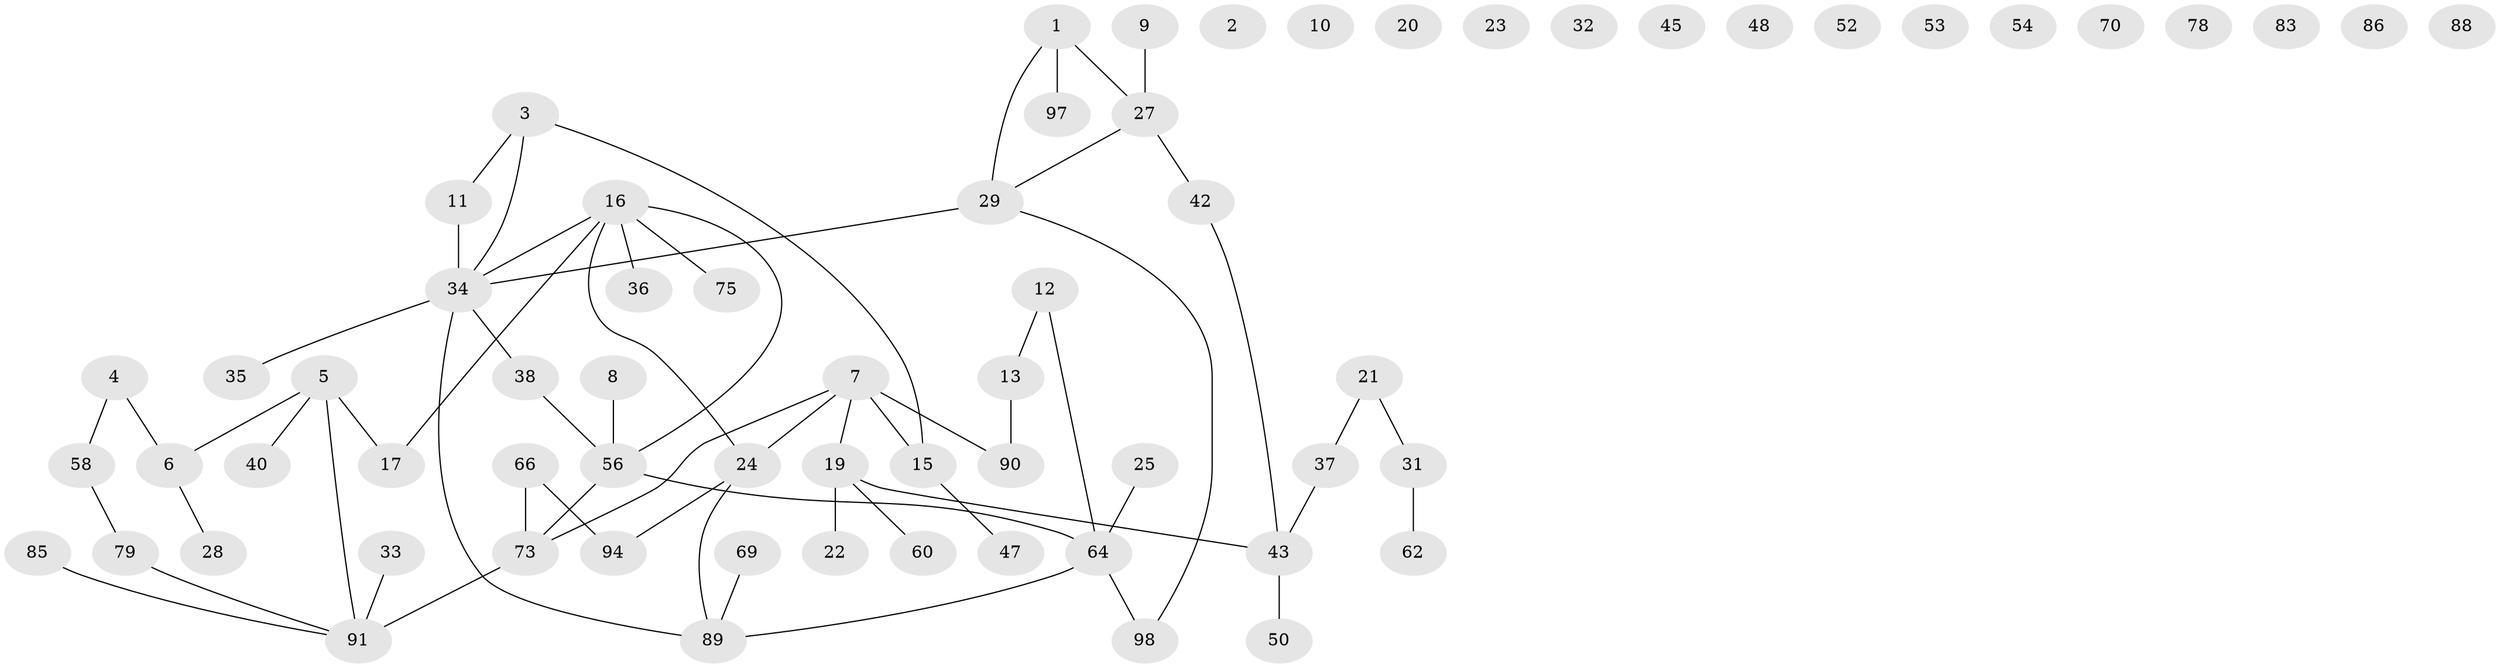 // Generated by graph-tools (version 1.1) at 2025/23/03/03/25 07:23:24]
// undirected, 66 vertices, 63 edges
graph export_dot {
graph [start="1"]
  node [color=gray90,style=filled];
  1 [super="+46"];
  2;
  3 [super="+80"];
  4;
  5 [super="+63"];
  6 [super="+18"];
  7 [super="+14"];
  8 [super="+92"];
  9;
  10 [super="+72"];
  11 [super="+41"];
  12;
  13 [super="+51"];
  15;
  16 [super="+96"];
  17 [super="+44"];
  19 [super="+30"];
  20;
  21;
  22 [super="+76"];
  23;
  24 [super="+26"];
  25;
  27 [super="+82"];
  28;
  29 [super="+59"];
  31 [super="+39"];
  32;
  33;
  34 [super="+71"];
  35 [super="+55"];
  36;
  37 [super="+68"];
  38;
  40 [super="+61"];
  42;
  43 [super="+74"];
  45 [super="+49"];
  47 [super="+57"];
  48;
  50;
  52;
  53;
  54;
  56 [super="+77"];
  58 [super="+65"];
  60;
  62 [super="+81"];
  64 [super="+84"];
  66 [super="+67"];
  69;
  70;
  73 [super="+87"];
  75;
  78;
  79;
  83;
  85 [super="+93"];
  86;
  88;
  89 [super="+95"];
  90;
  91 [super="+99"];
  94;
  97;
  98;
  1 -- 97;
  1 -- 27;
  1 -- 29;
  3 -- 34;
  3 -- 11;
  3 -- 15;
  4 -- 6;
  4 -- 58;
  5 -- 6;
  5 -- 40;
  5 -- 91;
  5 -- 17;
  6 -- 28;
  7 -- 73;
  7 -- 90;
  7 -- 19;
  7 -- 15;
  7 -- 24;
  8 -- 56;
  9 -- 27;
  11 -- 34;
  12 -- 13;
  12 -- 64;
  13 -- 90;
  15 -- 47;
  16 -- 17;
  16 -- 34;
  16 -- 56;
  16 -- 75;
  16 -- 24;
  16 -- 36;
  19 -- 43;
  19 -- 60;
  19 -- 22;
  21 -- 31;
  21 -- 37;
  24 -- 89;
  24 -- 94;
  25 -- 64;
  27 -- 42;
  27 -- 29;
  29 -- 34 [weight=3];
  29 -- 98;
  31 -- 62;
  33 -- 91;
  34 -- 35;
  34 -- 38;
  34 -- 89;
  37 -- 43;
  38 -- 56;
  42 -- 43;
  43 -- 50;
  56 -- 73;
  56 -- 64;
  58 -- 79;
  64 -- 98;
  64 -- 89;
  66 -- 73;
  66 -- 94;
  69 -- 89;
  73 -- 91 [weight=2];
  79 -- 91;
  85 -- 91;
}
